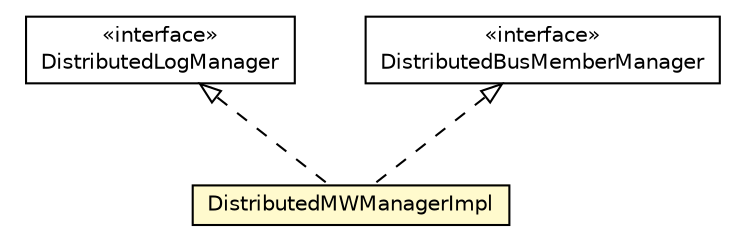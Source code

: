 #!/usr/local/bin/dot
#
# Class diagram 
# Generated by UMLGraph version R5_6-24-gf6e263 (http://www.umlgraph.org/)
#

digraph G {
	edge [fontname="Helvetica",fontsize=10,labelfontname="Helvetica",labelfontsize=10];
	node [fontname="Helvetica",fontsize=10,shape=plaintext];
	nodesep=0.25;
	ranksep=0.5;
	// org.universAAL.middleware.managers.distributedmw.api.DistributedLogManager
	c217010 [label=<<table title="org.universAAL.middleware.managers.distributedmw.api.DistributedLogManager" border="0" cellborder="1" cellspacing="0" cellpadding="2" port="p" href="../api/DistributedLogManager.html">
		<tr><td><table border="0" cellspacing="0" cellpadding="1">
<tr><td align="center" balign="center"> &#171;interface&#187; </td></tr>
<tr><td align="center" balign="center"> DistributedLogManager </td></tr>
		</table></td></tr>
		</table>>, URL="../api/DistributedLogManager.html", fontname="Helvetica", fontcolor="black", fontsize=10.0];
	// org.universAAL.middleware.managers.distributedmw.api.DistributedBusMemberManager
	c217012 [label=<<table title="org.universAAL.middleware.managers.distributedmw.api.DistributedBusMemberManager" border="0" cellborder="1" cellspacing="0" cellpadding="2" port="p" href="../api/DistributedBusMemberManager.html">
		<tr><td><table border="0" cellspacing="0" cellpadding="1">
<tr><td align="center" balign="center"> &#171;interface&#187; </td></tr>
<tr><td align="center" balign="center"> DistributedBusMemberManager </td></tr>
		</table></td></tr>
		</table>>, URL="../api/DistributedBusMemberManager.html", fontname="Helvetica", fontcolor="black", fontsize=10.0];
	// org.universAAL.middleware.managers.distributedmw.impl.DistributedMWManagerImpl
	c217020 [label=<<table title="org.universAAL.middleware.managers.distributedmw.impl.DistributedMWManagerImpl" border="0" cellborder="1" cellspacing="0" cellpadding="2" port="p" bgcolor="lemonChiffon" href="./DistributedMWManagerImpl.html">
		<tr><td><table border="0" cellspacing="0" cellpadding="1">
<tr><td align="center" balign="center"> DistributedMWManagerImpl </td></tr>
		</table></td></tr>
		</table>>, URL="./DistributedMWManagerImpl.html", fontname="Helvetica", fontcolor="black", fontsize=10.0];
	//org.universAAL.middleware.managers.distributedmw.impl.DistributedMWManagerImpl implements org.universAAL.middleware.managers.distributedmw.api.DistributedBusMemberManager
	c217012:p -> c217020:p [dir=back,arrowtail=empty,style=dashed];
	//org.universAAL.middleware.managers.distributedmw.impl.DistributedMWManagerImpl implements org.universAAL.middleware.managers.distributedmw.api.DistributedLogManager
	c217010:p -> c217020:p [dir=back,arrowtail=empty,style=dashed];
}


